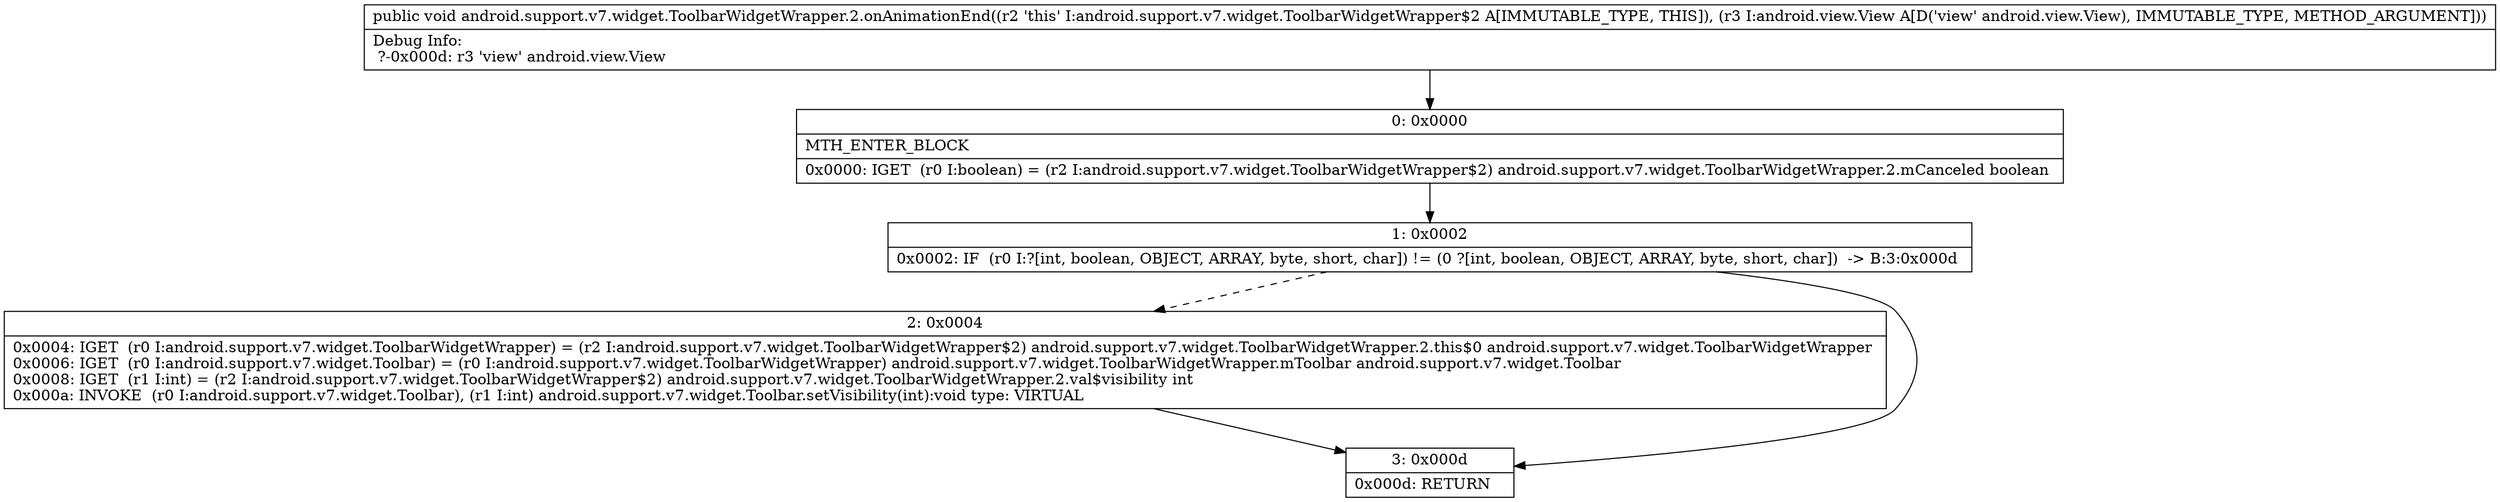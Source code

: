 digraph "CFG forandroid.support.v7.widget.ToolbarWidgetWrapper.2.onAnimationEnd(Landroid\/view\/View;)V" {
Node_0 [shape=record,label="{0\:\ 0x0000|MTH_ENTER_BLOCK\l|0x0000: IGET  (r0 I:boolean) = (r2 I:android.support.v7.widget.ToolbarWidgetWrapper$2) android.support.v7.widget.ToolbarWidgetWrapper.2.mCanceled boolean \l}"];
Node_1 [shape=record,label="{1\:\ 0x0002|0x0002: IF  (r0 I:?[int, boolean, OBJECT, ARRAY, byte, short, char]) != (0 ?[int, boolean, OBJECT, ARRAY, byte, short, char])  \-\> B:3:0x000d \l}"];
Node_2 [shape=record,label="{2\:\ 0x0004|0x0004: IGET  (r0 I:android.support.v7.widget.ToolbarWidgetWrapper) = (r2 I:android.support.v7.widget.ToolbarWidgetWrapper$2) android.support.v7.widget.ToolbarWidgetWrapper.2.this$0 android.support.v7.widget.ToolbarWidgetWrapper \l0x0006: IGET  (r0 I:android.support.v7.widget.Toolbar) = (r0 I:android.support.v7.widget.ToolbarWidgetWrapper) android.support.v7.widget.ToolbarWidgetWrapper.mToolbar android.support.v7.widget.Toolbar \l0x0008: IGET  (r1 I:int) = (r2 I:android.support.v7.widget.ToolbarWidgetWrapper$2) android.support.v7.widget.ToolbarWidgetWrapper.2.val$visibility int \l0x000a: INVOKE  (r0 I:android.support.v7.widget.Toolbar), (r1 I:int) android.support.v7.widget.Toolbar.setVisibility(int):void type: VIRTUAL \l}"];
Node_3 [shape=record,label="{3\:\ 0x000d|0x000d: RETURN   \l}"];
MethodNode[shape=record,label="{public void android.support.v7.widget.ToolbarWidgetWrapper.2.onAnimationEnd((r2 'this' I:android.support.v7.widget.ToolbarWidgetWrapper$2 A[IMMUTABLE_TYPE, THIS]), (r3 I:android.view.View A[D('view' android.view.View), IMMUTABLE_TYPE, METHOD_ARGUMENT]))  | Debug Info:\l  ?\-0x000d: r3 'view' android.view.View\l}"];
MethodNode -> Node_0;
Node_0 -> Node_1;
Node_1 -> Node_2[style=dashed];
Node_1 -> Node_3;
Node_2 -> Node_3;
}

